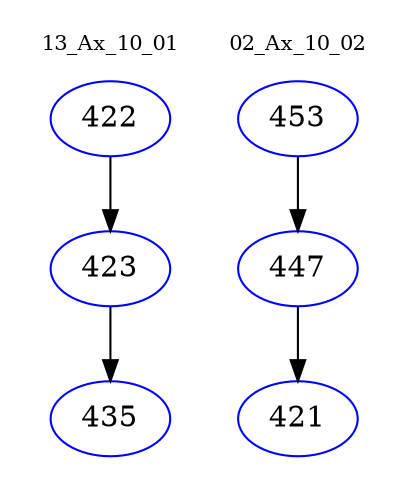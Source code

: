 digraph{
subgraph cluster_0 {
color = white
label = "13_Ax_10_01";
fontsize=10;
T0_422 [label="422", color="blue"]
T0_422 -> T0_423 [color="black"]
T0_423 [label="423", color="blue"]
T0_423 -> T0_435 [color="black"]
T0_435 [label="435", color="blue"]
}
subgraph cluster_1 {
color = white
label = "02_Ax_10_02";
fontsize=10;
T1_453 [label="453", color="blue"]
T1_453 -> T1_447 [color="black"]
T1_447 [label="447", color="blue"]
T1_447 -> T1_421 [color="black"]
T1_421 [label="421", color="blue"]
}
}
